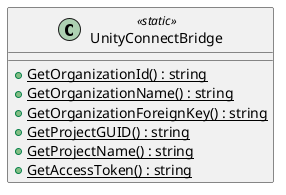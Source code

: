 @startuml
class UnityConnectBridge <<static>> {
    + {static} GetOrganizationId() : string
    + {static} GetOrganizationName() : string
    + {static} GetOrganizationForeignKey() : string
    + {static} GetProjectGUID() : string
    + {static} GetProjectName() : string
    + {static} GetAccessToken() : string
}
@enduml
